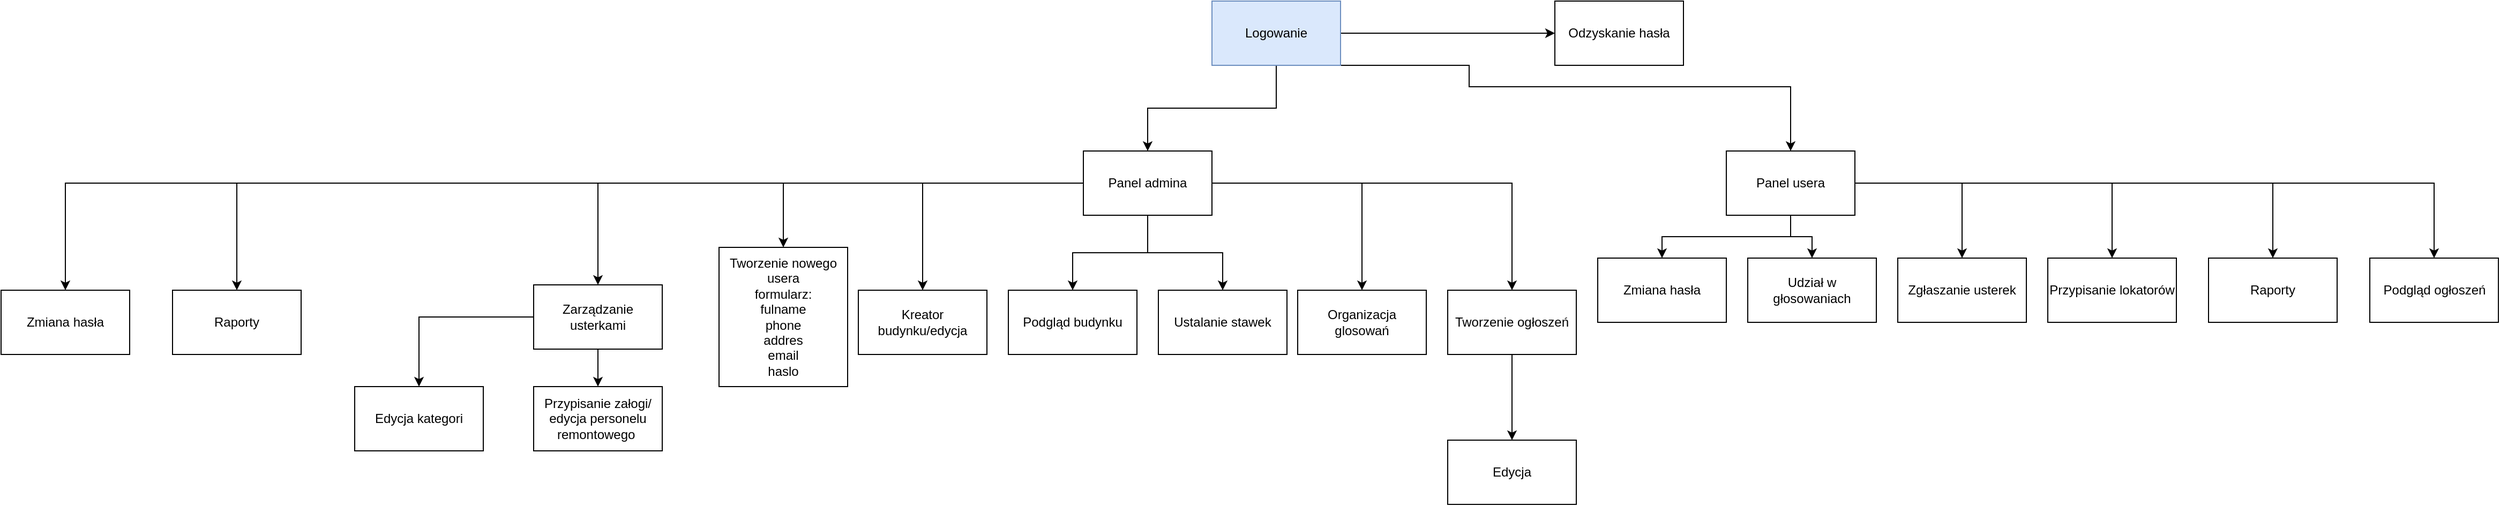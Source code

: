 <mxfile version="23.0.2" type="device">
  <diagram name="Strona-1" id="-Ldg9SIxWEaMv2h-fhzh">
    <mxGraphModel dx="3088" dy="746" grid="1" gridSize="10" guides="1" tooltips="1" connect="1" arrows="1" fold="1" page="1" pageScale="1" pageWidth="827" pageHeight="1169" math="0" shadow="0">
      <root>
        <mxCell id="0" />
        <mxCell id="1" parent="0" />
        <mxCell id="-0zjHkO4cwcMO9rpGIld-3" style="edgeStyle=orthogonalEdgeStyle;rounded=0;orthogonalLoop=1;jettySize=auto;html=1;" edge="1" parent="1" source="-0zjHkO4cwcMO9rpGIld-1" target="-0zjHkO4cwcMO9rpGIld-2">
          <mxGeometry relative="1" as="geometry" />
        </mxCell>
        <mxCell id="-0zjHkO4cwcMO9rpGIld-6" style="edgeStyle=orthogonalEdgeStyle;rounded=0;orthogonalLoop=1;jettySize=auto;html=1;" edge="1" parent="1" source="-0zjHkO4cwcMO9rpGIld-1" target="-0zjHkO4cwcMO9rpGIld-4">
          <mxGeometry relative="1" as="geometry" />
        </mxCell>
        <mxCell id="-0zjHkO4cwcMO9rpGIld-7" style="edgeStyle=orthogonalEdgeStyle;rounded=0;orthogonalLoop=1;jettySize=auto;html=1;" edge="1" parent="1" source="-0zjHkO4cwcMO9rpGIld-1" target="-0zjHkO4cwcMO9rpGIld-5">
          <mxGeometry relative="1" as="geometry">
            <Array as="points">
              <mxPoint x="400" y="100" />
              <mxPoint x="400" y="120" />
              <mxPoint x="700" y="120" />
            </Array>
          </mxGeometry>
        </mxCell>
        <mxCell id="-0zjHkO4cwcMO9rpGIld-1" value="Logowanie" style="rounded=0;whiteSpace=wrap;html=1;fillColor=#dae8fc;strokeColor=#6c8ebf;" vertex="1" parent="1">
          <mxGeometry x="160" y="40" width="120" height="60" as="geometry" />
        </mxCell>
        <mxCell id="-0zjHkO4cwcMO9rpGIld-2" value="Odzyskanie hasła" style="rounded=0;whiteSpace=wrap;html=1;" vertex="1" parent="1">
          <mxGeometry x="480" y="40" width="120" height="60" as="geometry" />
        </mxCell>
        <mxCell id="-0zjHkO4cwcMO9rpGIld-9" style="edgeStyle=orthogonalEdgeStyle;rounded=0;orthogonalLoop=1;jettySize=auto;html=1;" edge="1" parent="1" source="-0zjHkO4cwcMO9rpGIld-4" target="-0zjHkO4cwcMO9rpGIld-8">
          <mxGeometry relative="1" as="geometry" />
        </mxCell>
        <mxCell id="-0zjHkO4cwcMO9rpGIld-12" value="" style="edgeStyle=orthogonalEdgeStyle;rounded=0;orthogonalLoop=1;jettySize=auto;html=1;" edge="1" parent="1" source="-0zjHkO4cwcMO9rpGIld-4" target="-0zjHkO4cwcMO9rpGIld-11">
          <mxGeometry relative="1" as="geometry" />
        </mxCell>
        <mxCell id="-0zjHkO4cwcMO9rpGIld-14" value="" style="edgeStyle=orthogonalEdgeStyle;rounded=0;orthogonalLoop=1;jettySize=auto;html=1;" edge="1" parent="1" source="-0zjHkO4cwcMO9rpGIld-4" target="-0zjHkO4cwcMO9rpGIld-13">
          <mxGeometry relative="1" as="geometry" />
        </mxCell>
        <mxCell id="-0zjHkO4cwcMO9rpGIld-16" style="edgeStyle=orthogonalEdgeStyle;rounded=0;orthogonalLoop=1;jettySize=auto;html=1;" edge="1" parent="1" source="-0zjHkO4cwcMO9rpGIld-4" target="-0zjHkO4cwcMO9rpGIld-15">
          <mxGeometry relative="1" as="geometry" />
        </mxCell>
        <mxCell id="-0zjHkO4cwcMO9rpGIld-19" style="edgeStyle=orthogonalEdgeStyle;rounded=0;orthogonalLoop=1;jettySize=auto;html=1;entryX=0.5;entryY=0;entryDx=0;entryDy=0;" edge="1" parent="1" source="-0zjHkO4cwcMO9rpGIld-4" target="-0zjHkO4cwcMO9rpGIld-18">
          <mxGeometry relative="1" as="geometry" />
        </mxCell>
        <mxCell id="-0zjHkO4cwcMO9rpGIld-21" style="edgeStyle=orthogonalEdgeStyle;rounded=0;orthogonalLoop=1;jettySize=auto;html=1;" edge="1" parent="1" source="-0zjHkO4cwcMO9rpGIld-4" target="-0zjHkO4cwcMO9rpGIld-20">
          <mxGeometry relative="1" as="geometry" />
        </mxCell>
        <mxCell id="-0zjHkO4cwcMO9rpGIld-23" style="edgeStyle=orthogonalEdgeStyle;rounded=0;orthogonalLoop=1;jettySize=auto;html=1;" edge="1" parent="1" source="-0zjHkO4cwcMO9rpGIld-4" target="-0zjHkO4cwcMO9rpGIld-22">
          <mxGeometry relative="1" as="geometry" />
        </mxCell>
        <mxCell id="-0zjHkO4cwcMO9rpGIld-31" style="edgeStyle=orthogonalEdgeStyle;rounded=0;orthogonalLoop=1;jettySize=auto;html=1;entryX=0.5;entryY=0;entryDx=0;entryDy=0;" edge="1" parent="1" source="-0zjHkO4cwcMO9rpGIld-4" target="-0zjHkO4cwcMO9rpGIld-30">
          <mxGeometry relative="1" as="geometry">
            <Array as="points">
              <mxPoint x="-750" y="210" />
            </Array>
          </mxGeometry>
        </mxCell>
        <mxCell id="-0zjHkO4cwcMO9rpGIld-33" style="edgeStyle=orthogonalEdgeStyle;rounded=0;orthogonalLoop=1;jettySize=auto;html=1;" edge="1" parent="1" source="-0zjHkO4cwcMO9rpGIld-4" target="-0zjHkO4cwcMO9rpGIld-32">
          <mxGeometry relative="1" as="geometry" />
        </mxCell>
        <mxCell id="-0zjHkO4cwcMO9rpGIld-4" value="Panel admina" style="rounded=0;whiteSpace=wrap;html=1;" vertex="1" parent="1">
          <mxGeometry x="40" y="180" width="120" height="60" as="geometry" />
        </mxCell>
        <mxCell id="-0zjHkO4cwcMO9rpGIld-35" value="" style="edgeStyle=orthogonalEdgeStyle;rounded=0;orthogonalLoop=1;jettySize=auto;html=1;" edge="1" parent="1" source="-0zjHkO4cwcMO9rpGIld-5" target="-0zjHkO4cwcMO9rpGIld-34">
          <mxGeometry relative="1" as="geometry" />
        </mxCell>
        <mxCell id="-0zjHkO4cwcMO9rpGIld-38" style="edgeStyle=orthogonalEdgeStyle;rounded=0;orthogonalLoop=1;jettySize=auto;html=1;" edge="1" parent="1" source="-0zjHkO4cwcMO9rpGIld-5" target="-0zjHkO4cwcMO9rpGIld-37">
          <mxGeometry relative="1" as="geometry" />
        </mxCell>
        <mxCell id="-0zjHkO4cwcMO9rpGIld-40" style="edgeStyle=orthogonalEdgeStyle;rounded=0;orthogonalLoop=1;jettySize=auto;html=1;" edge="1" parent="1" source="-0zjHkO4cwcMO9rpGIld-5" target="-0zjHkO4cwcMO9rpGIld-39">
          <mxGeometry relative="1" as="geometry" />
        </mxCell>
        <mxCell id="-0zjHkO4cwcMO9rpGIld-42" style="edgeStyle=orthogonalEdgeStyle;rounded=0;orthogonalLoop=1;jettySize=auto;html=1;" edge="1" parent="1" source="-0zjHkO4cwcMO9rpGIld-5" target="-0zjHkO4cwcMO9rpGIld-41">
          <mxGeometry relative="1" as="geometry" />
        </mxCell>
        <mxCell id="-0zjHkO4cwcMO9rpGIld-44" style="edgeStyle=orthogonalEdgeStyle;rounded=0;orthogonalLoop=1;jettySize=auto;html=1;" edge="1" parent="1" source="-0zjHkO4cwcMO9rpGIld-5" target="-0zjHkO4cwcMO9rpGIld-45">
          <mxGeometry relative="1" as="geometry">
            <mxPoint x="1150" y="270" as="targetPoint" />
          </mxGeometry>
        </mxCell>
        <mxCell id="-0zjHkO4cwcMO9rpGIld-47" style="edgeStyle=orthogonalEdgeStyle;rounded=0;orthogonalLoop=1;jettySize=auto;html=1;" edge="1" parent="1" source="-0zjHkO4cwcMO9rpGIld-5" target="-0zjHkO4cwcMO9rpGIld-46">
          <mxGeometry relative="1" as="geometry" />
        </mxCell>
        <mxCell id="-0zjHkO4cwcMO9rpGIld-5" value="Panel usera" style="rounded=0;whiteSpace=wrap;html=1;" vertex="1" parent="1">
          <mxGeometry x="640" y="180" width="120" height="60" as="geometry" />
        </mxCell>
        <mxCell id="-0zjHkO4cwcMO9rpGIld-8" value="Tworzenie nowego usera&lt;br&gt;formularz:&lt;br&gt;fulname&lt;br&gt;phone&lt;br&gt;addres&lt;br&gt;email&lt;br&gt;haslo" style="rounded=0;whiteSpace=wrap;html=1;" vertex="1" parent="1">
          <mxGeometry x="-300" y="270" width="120" height="130" as="geometry" />
        </mxCell>
        <mxCell id="-0zjHkO4cwcMO9rpGIld-11" value="Kreator budynku/edycja" style="whiteSpace=wrap;html=1;rounded=0;" vertex="1" parent="1">
          <mxGeometry x="-170" y="310" width="120" height="60" as="geometry" />
        </mxCell>
        <mxCell id="-0zjHkO4cwcMO9rpGIld-13" value="Podgląd budynku" style="rounded=0;whiteSpace=wrap;html=1;" vertex="1" parent="1">
          <mxGeometry x="-30" y="310" width="120" height="60" as="geometry" />
        </mxCell>
        <mxCell id="-0zjHkO4cwcMO9rpGIld-15" value="Ustalanie stawek" style="rounded=0;whiteSpace=wrap;html=1;" vertex="1" parent="1">
          <mxGeometry x="110" y="310" width="120" height="60" as="geometry" />
        </mxCell>
        <mxCell id="-0zjHkO4cwcMO9rpGIld-18" value="Organizacja glosowań" style="rounded=0;whiteSpace=wrap;html=1;" vertex="1" parent="1">
          <mxGeometry x="240" y="310" width="120" height="60" as="geometry" />
        </mxCell>
        <mxCell id="-0zjHkO4cwcMO9rpGIld-27" value="" style="edgeStyle=orthogonalEdgeStyle;rounded=0;orthogonalLoop=1;jettySize=auto;html=1;" edge="1" parent="1" source="-0zjHkO4cwcMO9rpGIld-20" target="-0zjHkO4cwcMO9rpGIld-26">
          <mxGeometry relative="1" as="geometry" />
        </mxCell>
        <mxCell id="-0zjHkO4cwcMO9rpGIld-20" value="Tworzenie ogłoszeń" style="rounded=0;whiteSpace=wrap;html=1;" vertex="1" parent="1">
          <mxGeometry x="380" y="310" width="120" height="60" as="geometry" />
        </mxCell>
        <mxCell id="-0zjHkO4cwcMO9rpGIld-25" value="" style="edgeStyle=orthogonalEdgeStyle;rounded=0;orthogonalLoop=1;jettySize=auto;html=1;" edge="1" parent="1" source="-0zjHkO4cwcMO9rpGIld-22" target="-0zjHkO4cwcMO9rpGIld-24">
          <mxGeometry relative="1" as="geometry" />
        </mxCell>
        <mxCell id="-0zjHkO4cwcMO9rpGIld-29" value="" style="edgeStyle=orthogonalEdgeStyle;rounded=0;orthogonalLoop=1;jettySize=auto;html=1;" edge="1" parent="1" source="-0zjHkO4cwcMO9rpGIld-22" target="-0zjHkO4cwcMO9rpGIld-28">
          <mxGeometry relative="1" as="geometry" />
        </mxCell>
        <mxCell id="-0zjHkO4cwcMO9rpGIld-22" value="Zarządzanie usterkami" style="rounded=0;whiteSpace=wrap;html=1;" vertex="1" parent="1">
          <mxGeometry x="-473" y="305" width="120" height="60" as="geometry" />
        </mxCell>
        <mxCell id="-0zjHkO4cwcMO9rpGIld-24" value="Przypisanie załogi/&lt;br&gt;edycja personelu remontowego&amp;nbsp;" style="rounded=0;whiteSpace=wrap;html=1;" vertex="1" parent="1">
          <mxGeometry x="-473" y="400" width="120" height="60" as="geometry" />
        </mxCell>
        <mxCell id="-0zjHkO4cwcMO9rpGIld-26" value="Edycja" style="rounded=0;whiteSpace=wrap;html=1;" vertex="1" parent="1">
          <mxGeometry x="380" y="450" width="120" height="60" as="geometry" />
        </mxCell>
        <mxCell id="-0zjHkO4cwcMO9rpGIld-28" value="Edycja kategori" style="rounded=0;whiteSpace=wrap;html=1;" vertex="1" parent="1">
          <mxGeometry x="-640" y="400" width="120" height="60" as="geometry" />
        </mxCell>
        <mxCell id="-0zjHkO4cwcMO9rpGIld-30" value="Raporty" style="rounded=0;whiteSpace=wrap;html=1;" vertex="1" parent="1">
          <mxGeometry x="-810" y="310" width="120" height="60" as="geometry" />
        </mxCell>
        <mxCell id="-0zjHkO4cwcMO9rpGIld-32" value="Zmiana hasła" style="rounded=0;whiteSpace=wrap;html=1;" vertex="1" parent="1">
          <mxGeometry x="-970" y="310" width="120" height="60" as="geometry" />
        </mxCell>
        <mxCell id="-0zjHkO4cwcMO9rpGIld-34" value="Zmiana hasła" style="rounded=0;whiteSpace=wrap;html=1;" vertex="1" parent="1">
          <mxGeometry x="520" y="280" width="120" height="60" as="geometry" />
        </mxCell>
        <mxCell id="-0zjHkO4cwcMO9rpGIld-37" value="Udział w głosowaniach" style="rounded=0;whiteSpace=wrap;html=1;" vertex="1" parent="1">
          <mxGeometry x="660" y="280" width="120" height="60" as="geometry" />
        </mxCell>
        <mxCell id="-0zjHkO4cwcMO9rpGIld-39" value="Zgłaszanie usterek" style="rounded=0;whiteSpace=wrap;html=1;" vertex="1" parent="1">
          <mxGeometry x="800" y="280" width="120" height="60" as="geometry" />
        </mxCell>
        <mxCell id="-0zjHkO4cwcMO9rpGIld-41" value="Przypisanie lokatorów" style="rounded=0;whiteSpace=wrap;html=1;" vertex="1" parent="1">
          <mxGeometry x="940" y="280" width="120" height="60" as="geometry" />
        </mxCell>
        <mxCell id="-0zjHkO4cwcMO9rpGIld-45" value="Raporty" style="rounded=0;whiteSpace=wrap;html=1;" vertex="1" parent="1">
          <mxGeometry x="1090" y="280" width="120" height="60" as="geometry" />
        </mxCell>
        <mxCell id="-0zjHkO4cwcMO9rpGIld-46" value="Podgląd ogłoszeń" style="rounded=0;whiteSpace=wrap;html=1;" vertex="1" parent="1">
          <mxGeometry x="1240.5" y="280" width="120" height="60" as="geometry" />
        </mxCell>
      </root>
    </mxGraphModel>
  </diagram>
</mxfile>
